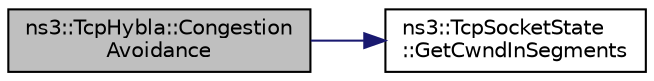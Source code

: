 digraph "ns3::TcpHybla::CongestionAvoidance"
{
 // LATEX_PDF_SIZE
  edge [fontname="Helvetica",fontsize="10",labelfontname="Helvetica",labelfontsize="10"];
  node [fontname="Helvetica",fontsize="10",shape=record];
  rankdir="LR";
  Node1 [label="ns3::TcpHybla::Congestion\lAvoidance",height=0.2,width=0.4,color="black", fillcolor="grey75", style="filled", fontcolor="black",tooltip="NewReno congestion avoidance."];
  Node1 -> Node2 [color="midnightblue",fontsize="10",style="solid",fontname="Helvetica"];
  Node2 [label="ns3::TcpSocketState\l::GetCwndInSegments",height=0.2,width=0.4,color="black", fillcolor="white", style="filled",URL="$classns3_1_1_tcp_socket_state.html#a5895798915098201300d31f71fc48fcb",tooltip="Get cwnd in segments rather than bytes."];
}
